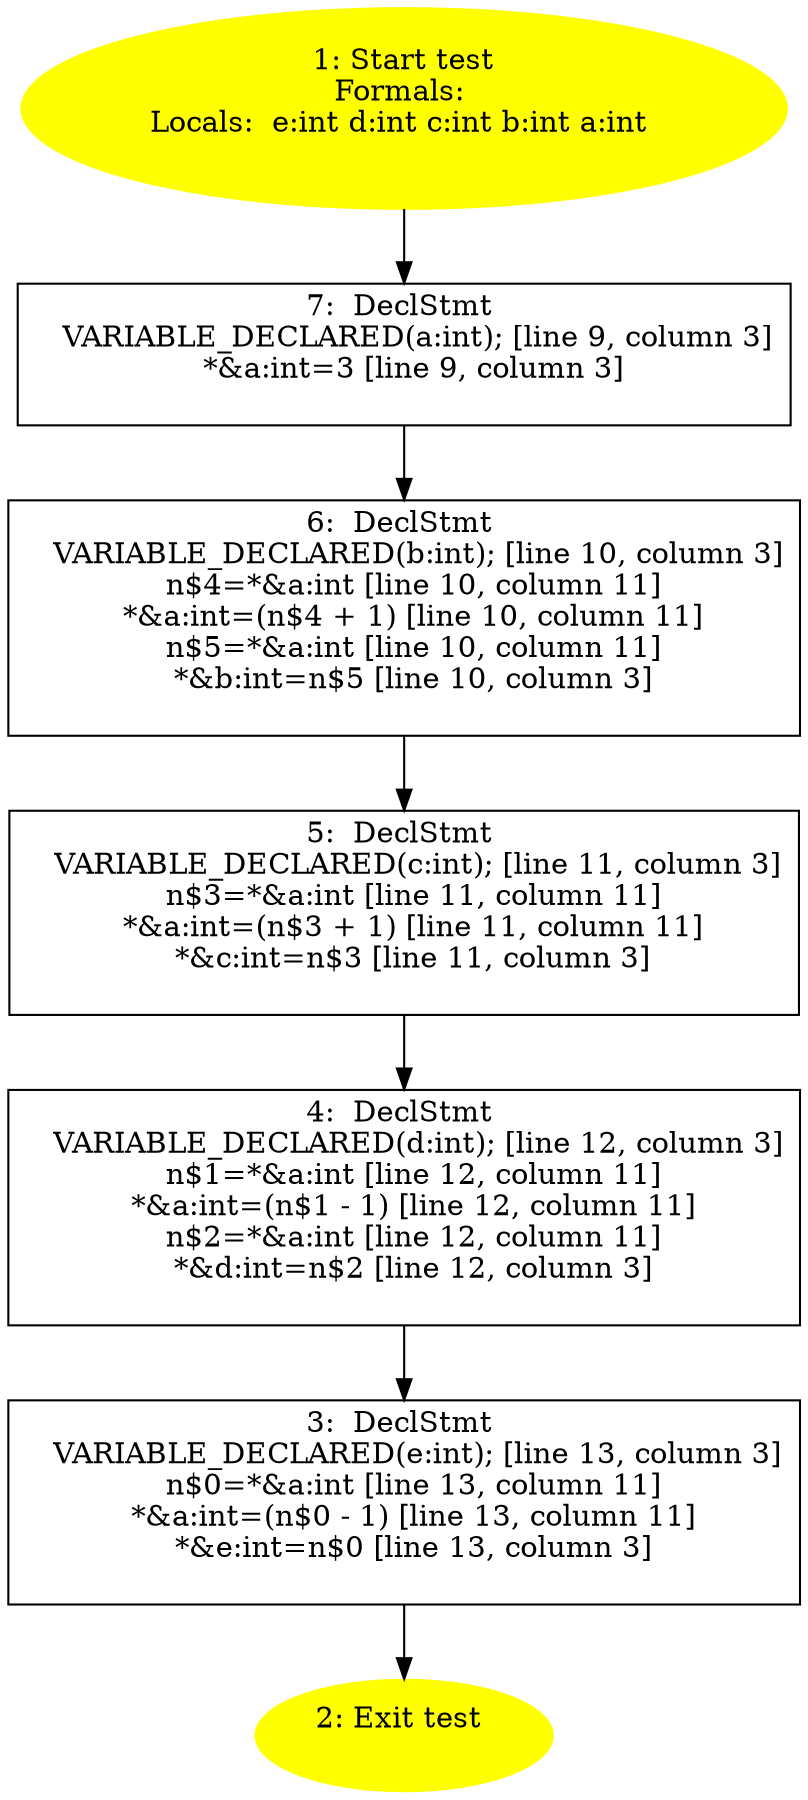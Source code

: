 /* @generated */
digraph cfg {
"test#18241244337164948030.afc14f193ad97442f67ac7183be789bc_1" [label="1: Start test\nFormals: \nLocals:  e:int d:int c:int b:int a:int \n  " color=yellow style=filled]
	

	 "test#18241244337164948030.afc14f193ad97442f67ac7183be789bc_1" -> "test#18241244337164948030.afc14f193ad97442f67ac7183be789bc_7" ;
"test#18241244337164948030.afc14f193ad97442f67ac7183be789bc_2" [label="2: Exit test \n  " color=yellow style=filled]
	

"test#18241244337164948030.afc14f193ad97442f67ac7183be789bc_3" [label="3:  DeclStmt \n   VARIABLE_DECLARED(e:int); [line 13, column 3]\n  n$0=*&a:int [line 13, column 11]\n  *&a:int=(n$0 - 1) [line 13, column 11]\n  *&e:int=n$0 [line 13, column 3]\n " shape="box"]
	

	 "test#18241244337164948030.afc14f193ad97442f67ac7183be789bc_3" -> "test#18241244337164948030.afc14f193ad97442f67ac7183be789bc_2" ;
"test#18241244337164948030.afc14f193ad97442f67ac7183be789bc_4" [label="4:  DeclStmt \n   VARIABLE_DECLARED(d:int); [line 12, column 3]\n  n$1=*&a:int [line 12, column 11]\n  *&a:int=(n$1 - 1) [line 12, column 11]\n  n$2=*&a:int [line 12, column 11]\n  *&d:int=n$2 [line 12, column 3]\n " shape="box"]
	

	 "test#18241244337164948030.afc14f193ad97442f67ac7183be789bc_4" -> "test#18241244337164948030.afc14f193ad97442f67ac7183be789bc_3" ;
"test#18241244337164948030.afc14f193ad97442f67ac7183be789bc_5" [label="5:  DeclStmt \n   VARIABLE_DECLARED(c:int); [line 11, column 3]\n  n$3=*&a:int [line 11, column 11]\n  *&a:int=(n$3 + 1) [line 11, column 11]\n  *&c:int=n$3 [line 11, column 3]\n " shape="box"]
	

	 "test#18241244337164948030.afc14f193ad97442f67ac7183be789bc_5" -> "test#18241244337164948030.afc14f193ad97442f67ac7183be789bc_4" ;
"test#18241244337164948030.afc14f193ad97442f67ac7183be789bc_6" [label="6:  DeclStmt \n   VARIABLE_DECLARED(b:int); [line 10, column 3]\n  n$4=*&a:int [line 10, column 11]\n  *&a:int=(n$4 + 1) [line 10, column 11]\n  n$5=*&a:int [line 10, column 11]\n  *&b:int=n$5 [line 10, column 3]\n " shape="box"]
	

	 "test#18241244337164948030.afc14f193ad97442f67ac7183be789bc_6" -> "test#18241244337164948030.afc14f193ad97442f67ac7183be789bc_5" ;
"test#18241244337164948030.afc14f193ad97442f67ac7183be789bc_7" [label="7:  DeclStmt \n   VARIABLE_DECLARED(a:int); [line 9, column 3]\n  *&a:int=3 [line 9, column 3]\n " shape="box"]
	

	 "test#18241244337164948030.afc14f193ad97442f67ac7183be789bc_7" -> "test#18241244337164948030.afc14f193ad97442f67ac7183be789bc_6" ;
}
